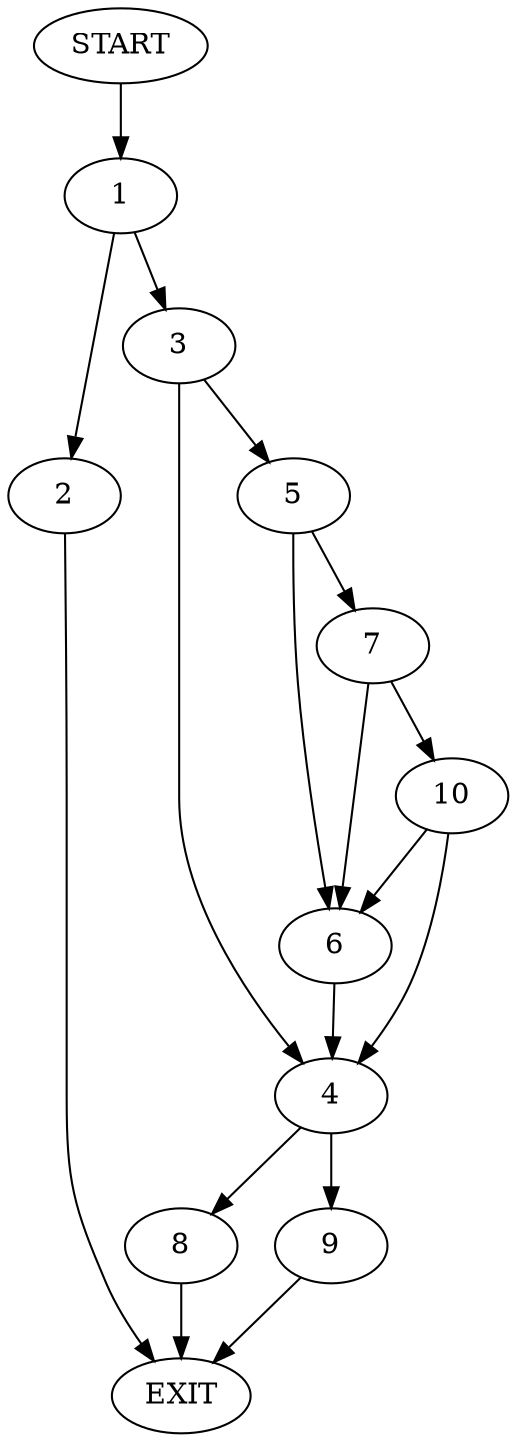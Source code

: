 digraph {
0 [label="START"]
11 [label="EXIT"]
0 -> 1
1 -> 2
1 -> 3
3 -> 4
3 -> 5
2 -> 11
5 -> 6
5 -> 7
4 -> 8
4 -> 9
6 -> 4
7 -> 10
7 -> 6
10 -> 6
10 -> 4
8 -> 11
9 -> 11
}
